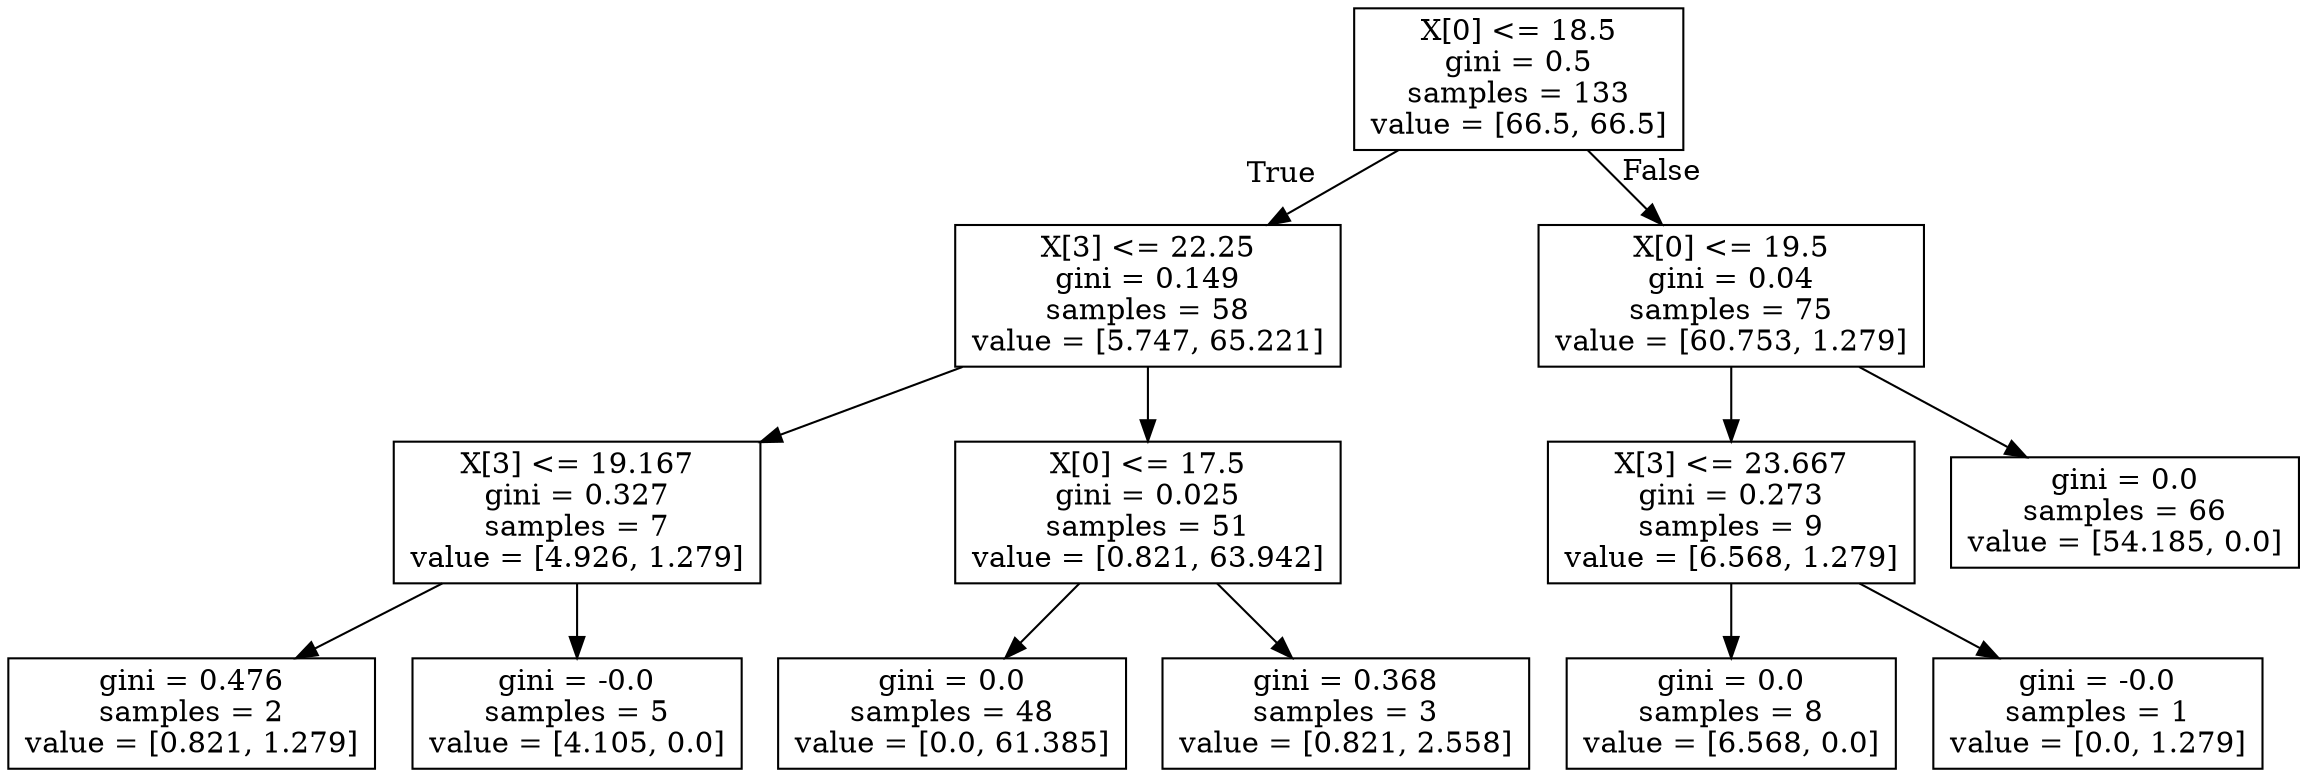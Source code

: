 digraph Tree {
node [shape=box] ;
0 [label="X[0] <= 18.5\ngini = 0.5\nsamples = 133\nvalue = [66.5, 66.5]"] ;
1 [label="X[3] <= 22.25\ngini = 0.149\nsamples = 58\nvalue = [5.747, 65.221]"] ;
0 -> 1 [labeldistance=2.5, labelangle=45, headlabel="True"] ;
2 [label="X[3] <= 19.167\ngini = 0.327\nsamples = 7\nvalue = [4.926, 1.279]"] ;
1 -> 2 ;
3 [label="gini = 0.476\nsamples = 2\nvalue = [0.821, 1.279]"] ;
2 -> 3 ;
4 [label="gini = -0.0\nsamples = 5\nvalue = [4.105, 0.0]"] ;
2 -> 4 ;
5 [label="X[0] <= 17.5\ngini = 0.025\nsamples = 51\nvalue = [0.821, 63.942]"] ;
1 -> 5 ;
6 [label="gini = 0.0\nsamples = 48\nvalue = [0.0, 61.385]"] ;
5 -> 6 ;
7 [label="gini = 0.368\nsamples = 3\nvalue = [0.821, 2.558]"] ;
5 -> 7 ;
8 [label="X[0] <= 19.5\ngini = 0.04\nsamples = 75\nvalue = [60.753, 1.279]"] ;
0 -> 8 [labeldistance=2.5, labelangle=-45, headlabel="False"] ;
9 [label="X[3] <= 23.667\ngini = 0.273\nsamples = 9\nvalue = [6.568, 1.279]"] ;
8 -> 9 ;
10 [label="gini = 0.0\nsamples = 8\nvalue = [6.568, 0.0]"] ;
9 -> 10 ;
11 [label="gini = -0.0\nsamples = 1\nvalue = [0.0, 1.279]"] ;
9 -> 11 ;
12 [label="gini = 0.0\nsamples = 66\nvalue = [54.185, 0.0]"] ;
8 -> 12 ;
}